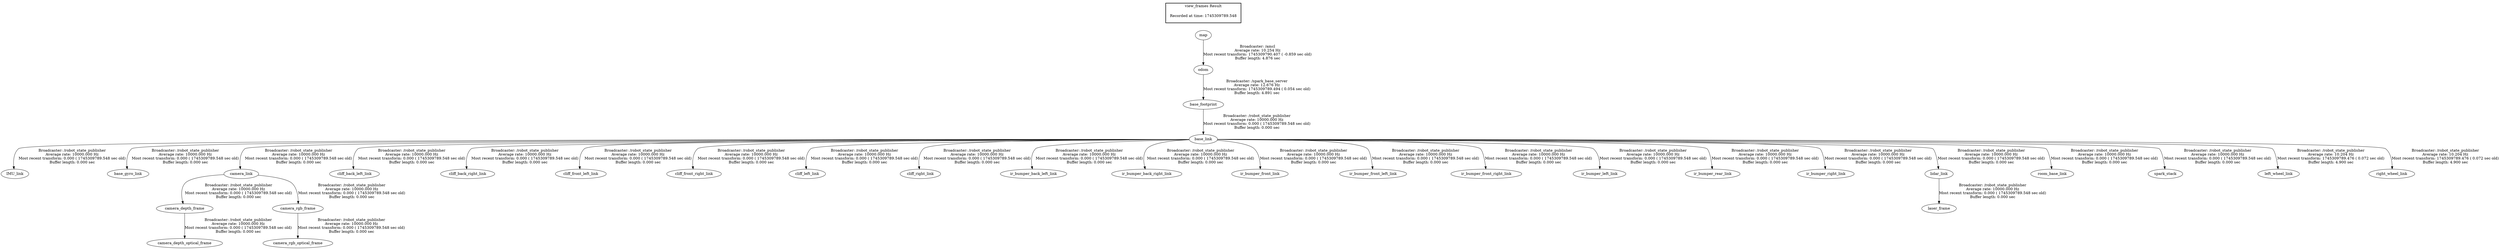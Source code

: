 digraph G {
"base_link" -> "IMU_link"[label="Broadcaster: /robot_state_publisher\nAverage rate: 10000.000 Hz\nMost recent transform: 0.000 ( 1745309789.548 sec old)\nBuffer length: 0.000 sec\n"];
"base_footprint" -> "base_link"[label="Broadcaster: /robot_state_publisher\nAverage rate: 10000.000 Hz\nMost recent transform: 0.000 ( 1745309789.548 sec old)\nBuffer length: 0.000 sec\n"];
"odom" -> "base_footprint"[label="Broadcaster: /spark_base_server\nAverage rate: 12.676 Hz\nMost recent transform: 1745309789.494 ( 0.054 sec old)\nBuffer length: 4.891 sec\n"];
"base_link" -> "base_gyro_link"[label="Broadcaster: /robot_state_publisher\nAverage rate: 10000.000 Hz\nMost recent transform: 0.000 ( 1745309789.548 sec old)\nBuffer length: 0.000 sec\n"];
"camera_link" -> "camera_depth_frame"[label="Broadcaster: /robot_state_publisher\nAverage rate: 10000.000 Hz\nMost recent transform: 0.000 ( 1745309789.548 sec old)\nBuffer length: 0.000 sec\n"];
"base_link" -> "camera_link"[label="Broadcaster: /robot_state_publisher\nAverage rate: 10000.000 Hz\nMost recent transform: 0.000 ( 1745309789.548 sec old)\nBuffer length: 0.000 sec\n"];
"camera_depth_frame" -> "camera_depth_optical_frame"[label="Broadcaster: /robot_state_publisher\nAverage rate: 10000.000 Hz\nMost recent transform: 0.000 ( 1745309789.548 sec old)\nBuffer length: 0.000 sec\n"];
"camera_link" -> "camera_rgb_frame"[label="Broadcaster: /robot_state_publisher\nAverage rate: 10000.000 Hz\nMost recent transform: 0.000 ( 1745309789.548 sec old)\nBuffer length: 0.000 sec\n"];
"camera_rgb_frame" -> "camera_rgb_optical_frame"[label="Broadcaster: /robot_state_publisher\nAverage rate: 10000.000 Hz\nMost recent transform: 0.000 ( 1745309789.548 sec old)\nBuffer length: 0.000 sec\n"];
"base_link" -> "cliff_back_left_link"[label="Broadcaster: /robot_state_publisher\nAverage rate: 10000.000 Hz\nMost recent transform: 0.000 ( 1745309789.548 sec old)\nBuffer length: 0.000 sec\n"];
"base_link" -> "cliff_back_right_link"[label="Broadcaster: /robot_state_publisher\nAverage rate: 10000.000 Hz\nMost recent transform: 0.000 ( 1745309789.548 sec old)\nBuffer length: 0.000 sec\n"];
"base_link" -> "cliff_front_left_link"[label="Broadcaster: /robot_state_publisher\nAverage rate: 10000.000 Hz\nMost recent transform: 0.000 ( 1745309789.548 sec old)\nBuffer length: 0.000 sec\n"];
"base_link" -> "cliff_front_right_link"[label="Broadcaster: /robot_state_publisher\nAverage rate: 10000.000 Hz\nMost recent transform: 0.000 ( 1745309789.548 sec old)\nBuffer length: 0.000 sec\n"];
"base_link" -> "cliff_left_link"[label="Broadcaster: /robot_state_publisher\nAverage rate: 10000.000 Hz\nMost recent transform: 0.000 ( 1745309789.548 sec old)\nBuffer length: 0.000 sec\n"];
"base_link" -> "cliff_right_link"[label="Broadcaster: /robot_state_publisher\nAverage rate: 10000.000 Hz\nMost recent transform: 0.000 ( 1745309789.548 sec old)\nBuffer length: 0.000 sec\n"];
"base_link" -> "ir_bumper_back_left_link"[label="Broadcaster: /robot_state_publisher\nAverage rate: 10000.000 Hz\nMost recent transform: 0.000 ( 1745309789.548 sec old)\nBuffer length: 0.000 sec\n"];
"base_link" -> "ir_bumper_back_right_link"[label="Broadcaster: /robot_state_publisher\nAverage rate: 10000.000 Hz\nMost recent transform: 0.000 ( 1745309789.548 sec old)\nBuffer length: 0.000 sec\n"];
"base_link" -> "ir_bumper_front_link"[label="Broadcaster: /robot_state_publisher\nAverage rate: 10000.000 Hz\nMost recent transform: 0.000 ( 1745309789.548 sec old)\nBuffer length: 0.000 sec\n"];
"base_link" -> "ir_bumper_front_left_link"[label="Broadcaster: /robot_state_publisher\nAverage rate: 10000.000 Hz\nMost recent transform: 0.000 ( 1745309789.548 sec old)\nBuffer length: 0.000 sec\n"];
"base_link" -> "ir_bumper_front_right_link"[label="Broadcaster: /robot_state_publisher\nAverage rate: 10000.000 Hz\nMost recent transform: 0.000 ( 1745309789.548 sec old)\nBuffer length: 0.000 sec\n"];
"base_link" -> "ir_bumper_left_link"[label="Broadcaster: /robot_state_publisher\nAverage rate: 10000.000 Hz\nMost recent transform: 0.000 ( 1745309789.548 sec old)\nBuffer length: 0.000 sec\n"];
"base_link" -> "ir_bumper_rear_link"[label="Broadcaster: /robot_state_publisher\nAverage rate: 10000.000 Hz\nMost recent transform: 0.000 ( 1745309789.548 sec old)\nBuffer length: 0.000 sec\n"];
"base_link" -> "ir_bumper_right_link"[label="Broadcaster: /robot_state_publisher\nAverage rate: 10000.000 Hz\nMost recent transform: 0.000 ( 1745309789.548 sec old)\nBuffer length: 0.000 sec\n"];
"lidar_link" -> "laser_frame"[label="Broadcaster: /robot_state_publisher\nAverage rate: 10000.000 Hz\nMost recent transform: 0.000 ( 1745309789.548 sec old)\nBuffer length: 0.000 sec\n"];
"base_link" -> "lidar_link"[label="Broadcaster: /robot_state_publisher\nAverage rate: 10000.000 Hz\nMost recent transform: 0.000 ( 1745309789.548 sec old)\nBuffer length: 0.000 sec\n"];
"base_link" -> "room_base_link"[label="Broadcaster: /robot_state_publisher\nAverage rate: 10000.000 Hz\nMost recent transform: 0.000 ( 1745309789.548 sec old)\nBuffer length: 0.000 sec\n"];
"base_link" -> "spark_stack"[label="Broadcaster: /robot_state_publisher\nAverage rate: 10000.000 Hz\nMost recent transform: 0.000 ( 1745309789.548 sec old)\nBuffer length: 0.000 sec\n"];
"base_link" -> "left_wheel_link"[label="Broadcaster: /robot_state_publisher\nAverage rate: 10.204 Hz\nMost recent transform: 1745309789.476 ( 0.072 sec old)\nBuffer length: 4.900 sec\n"];
"base_link" -> "right_wheel_link"[label="Broadcaster: /robot_state_publisher\nAverage rate: 10.204 Hz\nMost recent transform: 1745309789.476 ( 0.072 sec old)\nBuffer length: 4.900 sec\n"];
"map" -> "odom"[label="Broadcaster: /amcl\nAverage rate: 10.254 Hz\nMost recent transform: 1745309790.407 ( -0.859 sec old)\nBuffer length: 4.876 sec\n"];
edge [style=invis];
 subgraph cluster_legend { style=bold; color=black; label ="view_frames Result";
"Recorded at time: 1745309789.548"[ shape=plaintext ] ;
 }->"map";
}